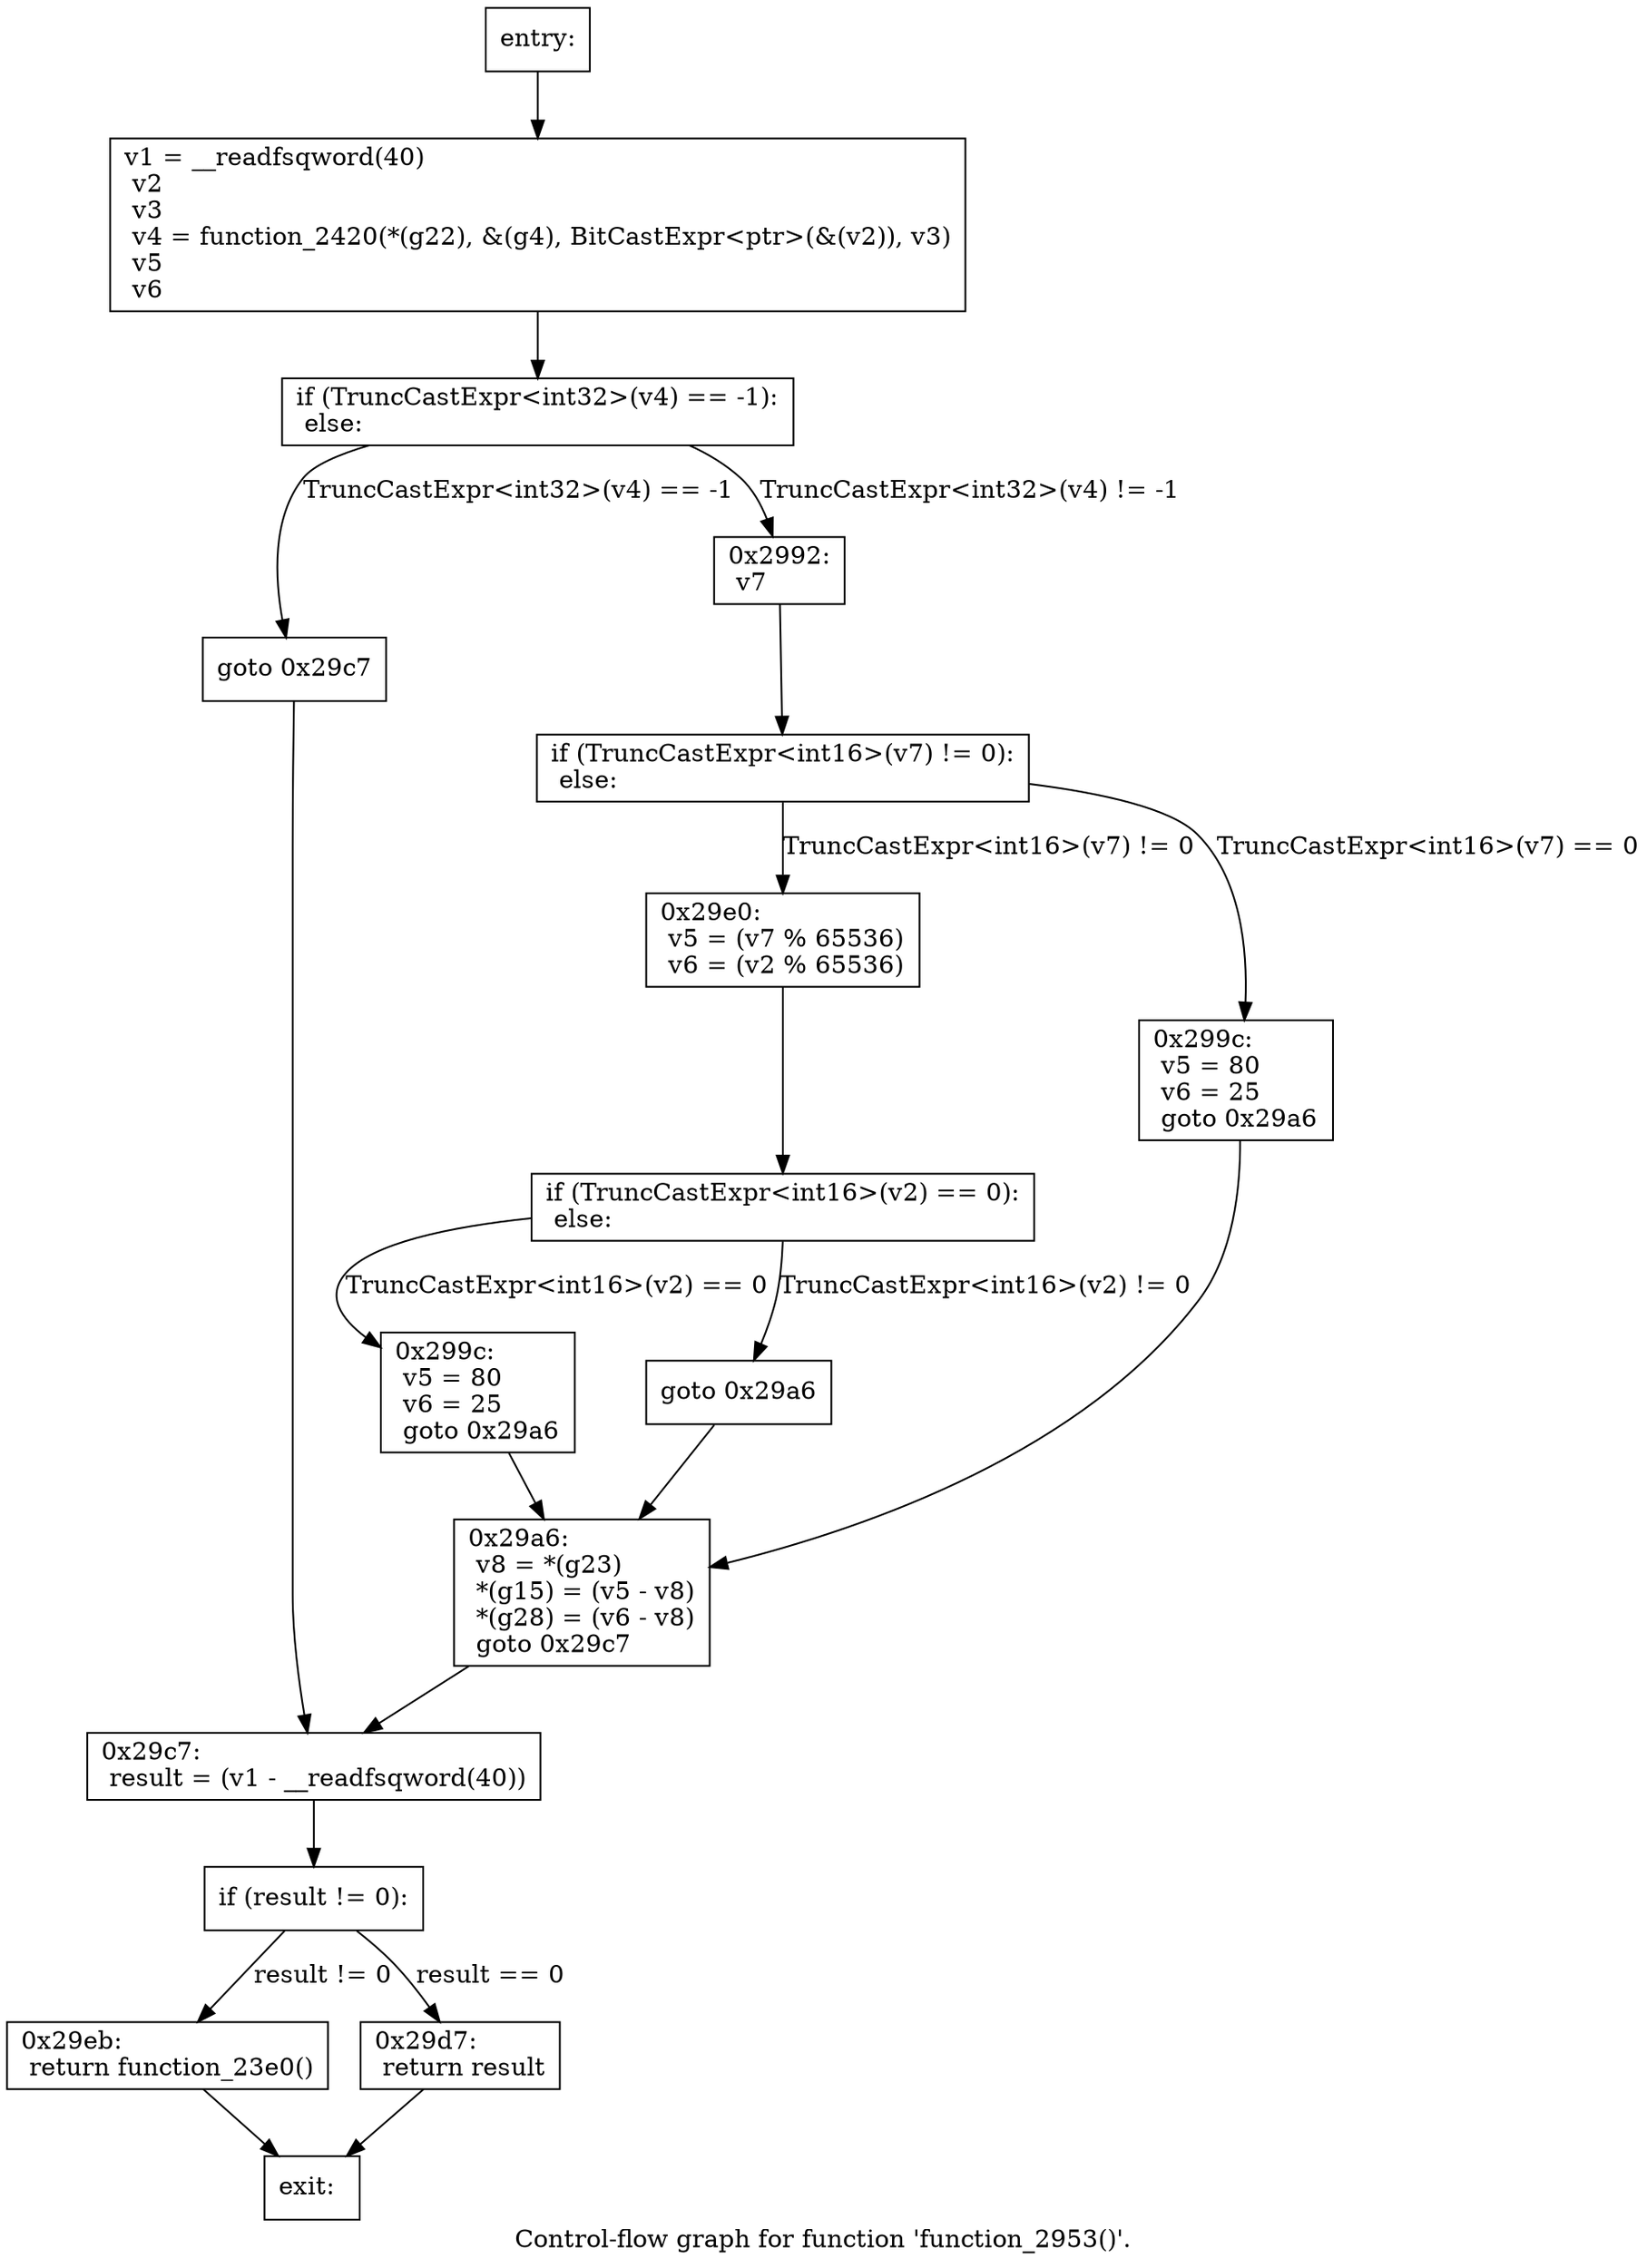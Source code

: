 digraph "Control-flow graph for function 'function_2953()'." {
  label="Control-flow graph for function 'function_2953()'.";
  node [shape=record];

  Node07716CD0 [label="{entry:\l}"];
  Node07716CD0 -> Node077172B8;
  Node077172B8 [label="{  v1 = __readfsqword(40)\l  v2\l  v3\l  v4 = function_2420(*(g22), &(g4), BitCastExpr\<ptr\>(&(v2)), v3)\l  v5\l  v6\l}"];
  Node077172B8 -> Node07716E38;
  Node07716E38 [label="{  if (TruncCastExpr\<int32\>(v4) == -1):\l  else:\l}"];
  Node07716E38 -> Node07717348 [label="TruncCastExpr\<int32\>(v4) == -1"];
  Node07716E38 -> Node07717300 [label="TruncCastExpr\<int32\>(v4) != -1"];
  Node07717348 [label="{  goto 0x29c7\l}"];
  Node07717348 -> Node07717270;
  Node07717300 [label="{0x2992:\l  v7\l}"];
  Node07717300 -> Node07717030;
  Node07717270 [label="{0x29c7:\l  result = (v1 - __readfsqword(40))\l}"];
  Node07717270 -> Node07716F10;
  Node07717030 [label="{  if (TruncCastExpr\<int16\>(v7) != 0):\l  else:\l}"];
  Node07717030 -> Node07716FA0 [label="TruncCastExpr\<int16\>(v7) != 0"];
  Node07717030 -> Node07716B20 [label="TruncCastExpr\<int16\>(v7) == 0"];
  Node07716F10 [label="{  if (result != 0):\l}"];
  Node07716F10 -> Node07717390 [label="result != 0"];
  Node07716F10 -> Node07716F58 [label="result == 0"];
  Node07716FA0 [label="{0x29e0:\l  v5 = (v7 % 65536)\l  v6 = (v2 % 65536)\l}"];
  Node07716FA0 -> Node07716FE8;
  Node07716B20 [label="{0x299c:\l  v5 = 80\l  v6 = 25\l  goto 0x29a6\l}"];
  Node07716B20 -> Node077170C0;
  Node07717390 [label="{0x29eb:\l  return function_23e0()\l}"];
  Node07717390 -> Node07716E80;
  Node07716F58 [label="{0x29d7:\l  return result\l}"];
  Node07716F58 -> Node07716E80;
  Node07716FE8 [label="{  if (TruncCastExpr\<int16\>(v2) == 0):\l  else:\l}"];
  Node07716FE8 -> Node07717078 [label="TruncCastExpr\<int16\>(v2) == 0"];
  Node07716FE8 -> Node07716DF0 [label="TruncCastExpr\<int16\>(v2) != 0"];
  Node077170C0 [label="{0x29a6:\l  v8 = *(g23)\l  *(g15) = (v5 - v8)\l  *(g28) = (v6 - v8)\l  goto 0x29c7\l}"];
  Node077170C0 -> Node07717270;
  Node07716E80 [label="{exit:\l}"];
  Node07717078 [label="{0x299c:\l  v5 = 80\l  v6 = 25\l  goto 0x29a6\l}"];
  Node07717078 -> Node077170C0;
  Node07716DF0 [label="{  goto 0x29a6\l}"];
  Node07716DF0 -> Node077170C0;

}
